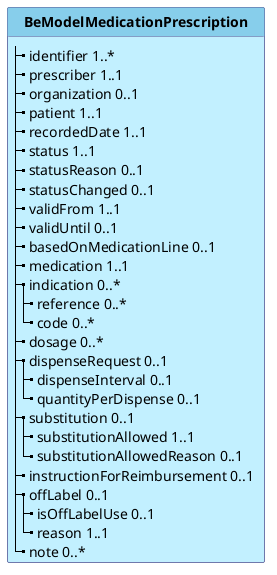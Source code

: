 @startuml
skinparam linetype polyline
hide circle
hide stereotype

skinparam class {
 BorderColor #505090
 BackgroundColor APPLICATION
 HeaderBackgroundColor SkyBlue
}

class "**BeModelMedicationPrescription**" as BeModelMedicationPrescription {
  |_ identifier 1..*   
  |_ prescriber 1..1   
  |_ organization 0..1   
  |_ patient 1..1   
  |_ recordedDate 1..1   
  |_ status 1..1   
  |_ statusReason 0..1   
  |_ statusChanged 0..1   
  |_ validFrom 1..1   
  |_ validUntil 0..1   
  |_ basedOnMedicationLine 0..1   
  |_ medication 1..1   
  |_ indication 0..*   
    |_ reference 0..*   
    |_ code 0..*   
  |_ dosage 0..*   
  |_ dispenseRequest 0..1   
    |_ dispenseInterval 0..1   
    |_ quantityPerDispense 0..1   
  |_ substitution 0..1   
    |_ substitutionAllowed 1..1   
    |_ substitutionAllowedReason 0..1   
  |_ instructionForReimbursement 0..1   
  |_ offLabel 0..1   
    |_ isOffLabelUse 0..1   
    |_ reason 1..1   
  |_ note 0..*   
}
@enduml